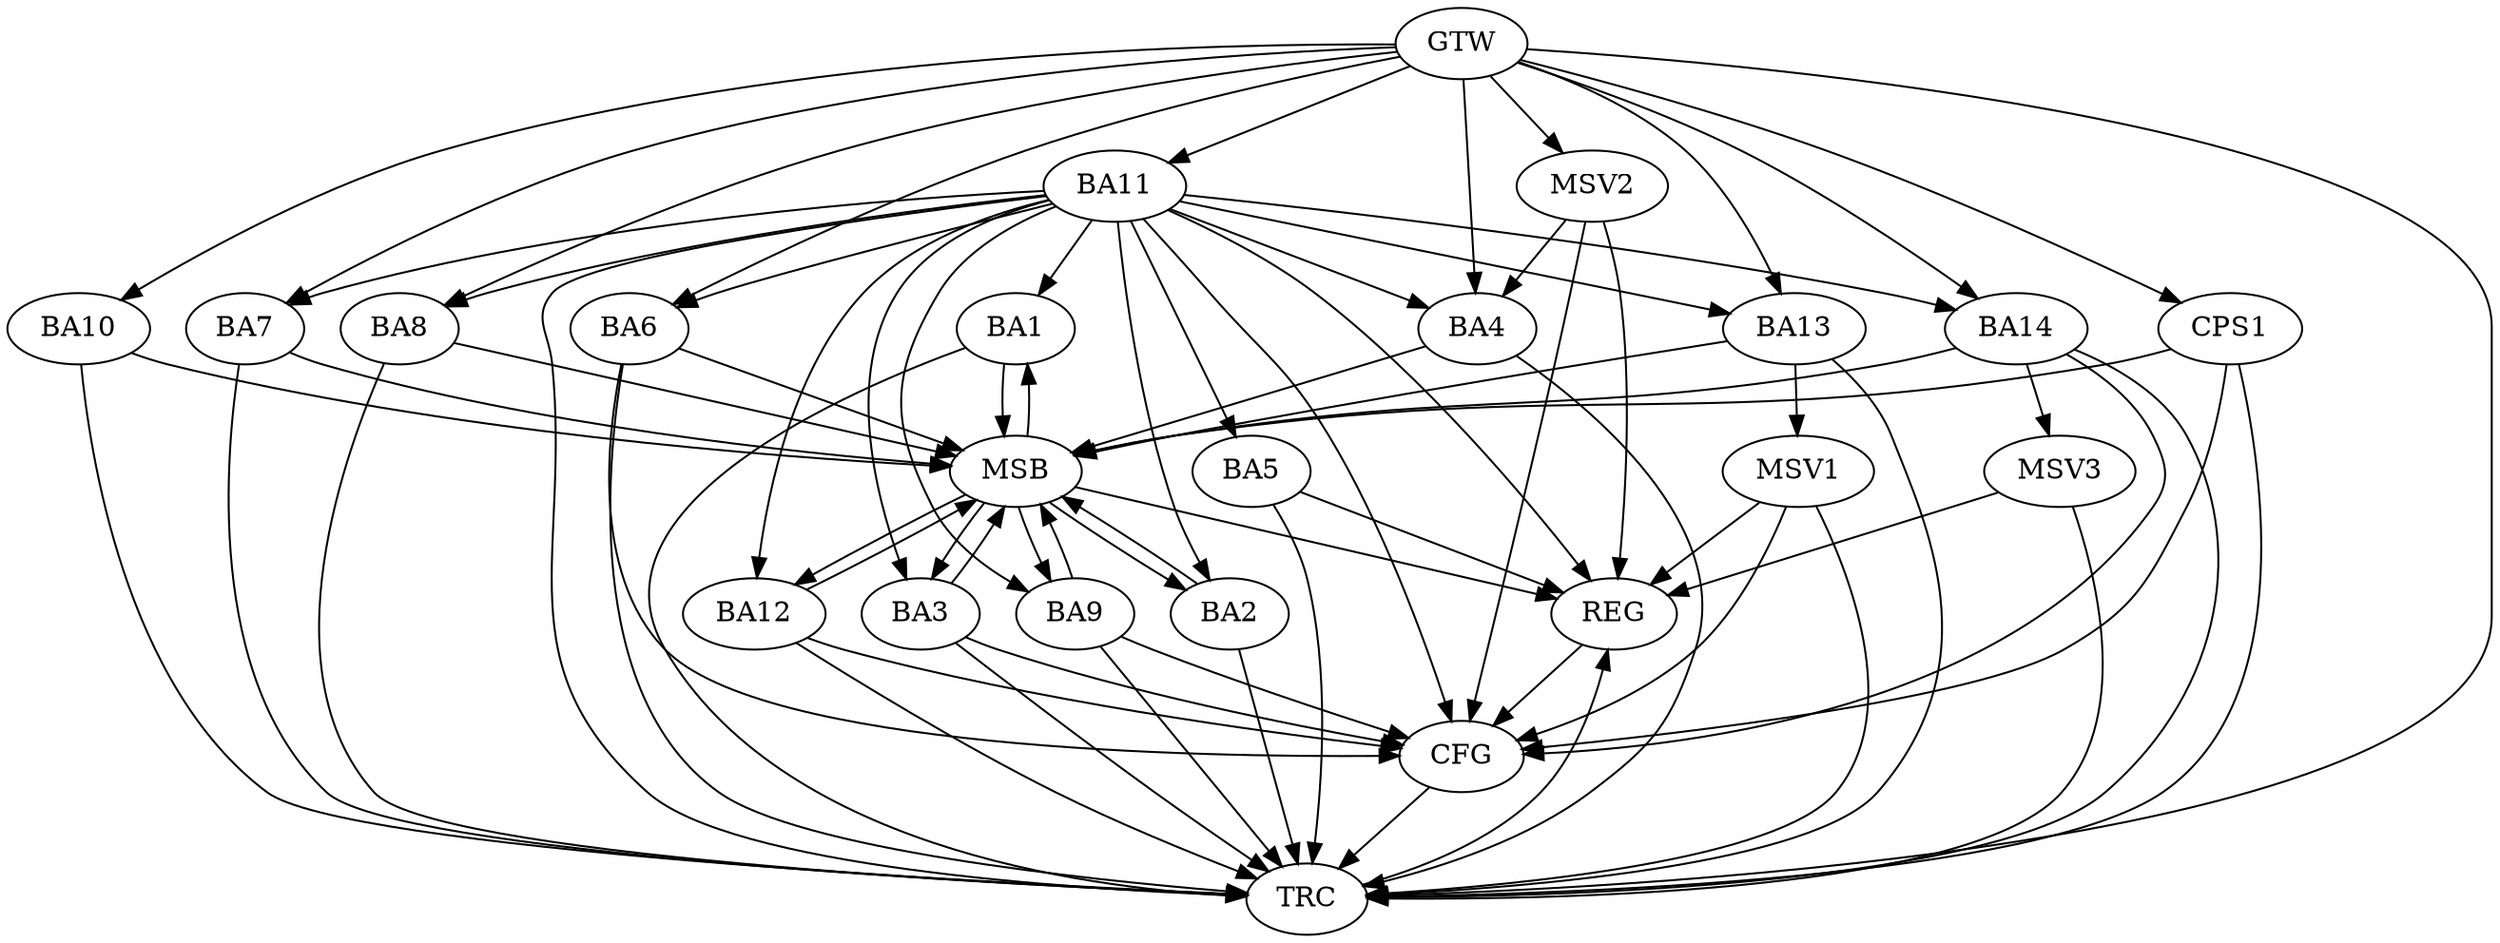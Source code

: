 strict digraph G {
  BA1 [ label="BA1" ];
  BA2 [ label="BA2" ];
  BA3 [ label="BA3" ];
  BA4 [ label="BA4" ];
  BA5 [ label="BA5" ];
  BA6 [ label="BA6" ];
  BA7 [ label="BA7" ];
  BA8 [ label="BA8" ];
  BA9 [ label="BA9" ];
  BA10 [ label="BA10" ];
  BA11 [ label="BA11" ];
  BA12 [ label="BA12" ];
  BA13 [ label="BA13" ];
  BA14 [ label="BA14" ];
  CPS1 [ label="CPS1" ];
  GTW [ label="GTW" ];
  REG [ label="REG" ];
  MSB [ label="MSB" ];
  CFG [ label="CFG" ];
  TRC [ label="TRC" ];
  MSV1 [ label="MSV1" ];
  MSV2 [ label="MSV2" ];
  MSV3 [ label="MSV3" ];
  BA11 -> BA5;
  GTW -> BA4;
  GTW -> BA6;
  GTW -> BA7;
  GTW -> BA8;
  GTW -> BA10;
  GTW -> BA11;
  GTW -> BA13;
  GTW -> BA14;
  GTW -> CPS1;
  BA5 -> REG;
  BA11 -> REG;
  BA1 -> MSB;
  MSB -> BA2;
  MSB -> REG;
  BA2 -> MSB;
  MSB -> BA1;
  BA3 -> MSB;
  BA4 -> MSB;
  MSB -> BA3;
  BA6 -> MSB;
  BA7 -> MSB;
  BA8 -> MSB;
  BA9 -> MSB;
  BA10 -> MSB;
  BA12 -> MSB;
  BA13 -> MSB;
  MSB -> BA12;
  BA14 -> MSB;
  MSB -> BA9;
  CPS1 -> MSB;
  BA12 -> CFG;
  BA14 -> CFG;
  CPS1 -> CFG;
  BA6 -> CFG;
  BA9 -> CFG;
  BA11 -> CFG;
  BA3 -> CFG;
  REG -> CFG;
  BA1 -> TRC;
  BA2 -> TRC;
  BA3 -> TRC;
  BA4 -> TRC;
  BA5 -> TRC;
  BA6 -> TRC;
  BA7 -> TRC;
  BA8 -> TRC;
  BA9 -> TRC;
  BA10 -> TRC;
  BA11 -> TRC;
  BA12 -> TRC;
  BA13 -> TRC;
  BA14 -> TRC;
  CPS1 -> TRC;
  GTW -> TRC;
  CFG -> TRC;
  TRC -> REG;
  BA11 -> BA8;
  BA11 -> BA4;
  BA11 -> BA13;
  BA11 -> BA12;
  BA11 -> BA9;
  BA11 -> BA3;
  BA11 -> BA14;
  BA11 -> BA2;
  BA11 -> BA6;
  BA11 -> BA7;
  BA11 -> BA1;
  BA13 -> MSV1;
  MSV1 -> REG;
  MSV1 -> TRC;
  MSV1 -> CFG;
  MSV2 -> BA4;
  GTW -> MSV2;
  MSV2 -> REG;
  MSV2 -> CFG;
  BA14 -> MSV3;
  MSV3 -> REG;
  MSV3 -> TRC;
}
